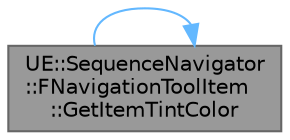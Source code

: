 digraph "UE::SequenceNavigator::FNavigationToolItem::GetItemTintColor"
{
 // INTERACTIVE_SVG=YES
 // LATEX_PDF_SIZE
  bgcolor="transparent";
  edge [fontname=Helvetica,fontsize=10,labelfontname=Helvetica,labelfontsize=10];
  node [fontname=Helvetica,fontsize=10,shape=box,height=0.2,width=0.4];
  rankdir="LR";
  Node1 [id="Node000001",label="UE::SequenceNavigator\l::FNavigationToolItem\l::GetItemTintColor",height=0.2,width=0.4,color="gray40", fillcolor="grey60", style="filled", fontcolor="black",tooltip="Gets the color to use to tint the entire item row (all column content)"];
  Node1 -> Node1 [id="edge1_Node000001_Node000001",color="steelblue1",style="solid",tooltip=" "];
}
